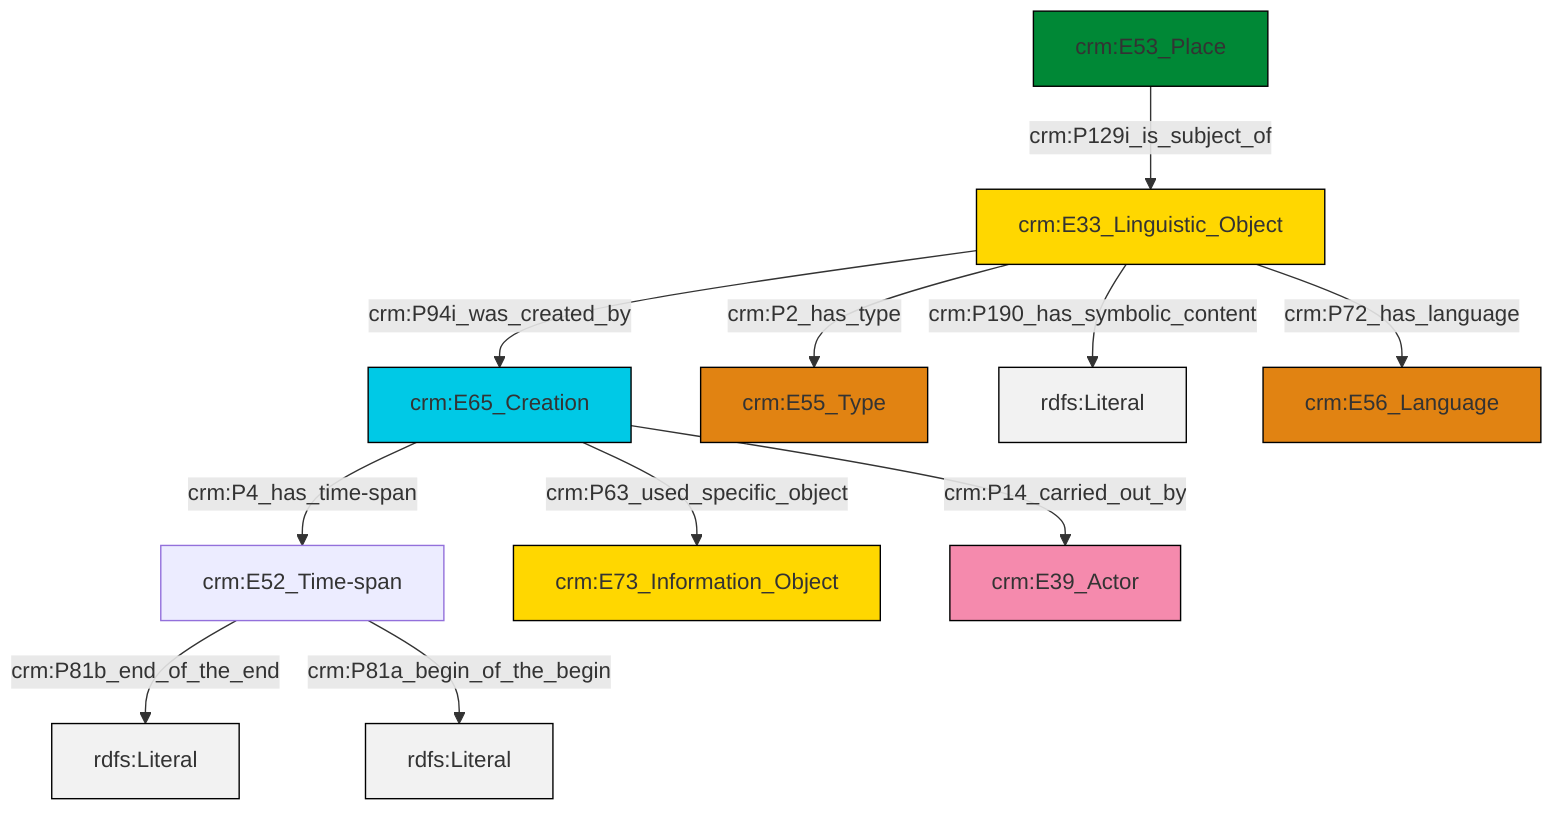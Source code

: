 graph TD
classDef Literal fill:#f2f2f2,stroke:#000000;
classDef CRM_Entity fill:#FFFFFF,stroke:#000000;
classDef Temporal_Entity fill:#00C9E6, stroke:#000000;
classDef Type fill:#E18312, stroke:#000000;
classDef Time-Span fill:#2C9C91, stroke:#000000;
classDef Appellation fill:#FFEB7F, stroke:#000000;
classDef Place fill:#008836, stroke:#000000;
classDef Persistent_Item fill:#B266B2, stroke:#000000;
classDef Conceptual_Object fill:#FFD700, stroke:#000000;
classDef Physical_Thing fill:#D2B48C, stroke:#000000;
classDef Actor fill:#f58aad, stroke:#000000;
classDef PC_Classes fill:#4ce600, stroke:#000000;
classDef Multi fill:#cccccc,stroke:#000000;

0["crm:E33_Linguistic_Object"]:::Conceptual_Object -->|crm:P94i_was_created_by| 1["crm:E65_Creation"]:::Temporal_Entity
7["crm:E52_Time-span"]:::Default -->|crm:P81b_end_of_the_end| 8[rdfs:Literal]:::Literal
0["crm:E33_Linguistic_Object"]:::Conceptual_Object -->|crm:P190_has_symbolic_content| 9[rdfs:Literal]:::Literal
2["crm:E53_Place"]:::Place -->|crm:P129i_is_subject_of| 0["crm:E33_Linguistic_Object"]:::Conceptual_Object
0["crm:E33_Linguistic_Object"]:::Conceptual_Object -->|crm:P72_has_language| 10["crm:E56_Language"]:::Type
1["crm:E65_Creation"]:::Temporal_Entity -->|crm:P4_has_time-span| 7["crm:E52_Time-span"]:::Default
1["crm:E65_Creation"]:::Temporal_Entity -->|crm:P63_used_specific_object| 12["crm:E73_Information_Object"]:::Conceptual_Object
1["crm:E65_Creation"]:::Temporal_Entity -->|crm:P14_carried_out_by| 16["crm:E39_Actor"]:::Actor
7["crm:E52_Time-span"]:::Default -->|crm:P81a_begin_of_the_begin| 17[rdfs:Literal]:::Literal
0["crm:E33_Linguistic_Object"]:::Conceptual_Object -->|crm:P2_has_type| 4["crm:E55_Type"]:::Type